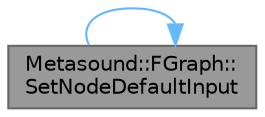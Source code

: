 digraph "Metasound::FGraph::SetNodeDefaultInput"
{
 // INTERACTIVE_SVG=YES
 // LATEX_PDF_SIZE
  bgcolor="transparent";
  edge [fontname=Helvetica,fontsize=10,labelfontname=Helvetica,labelfontsize=10];
  node [fontname=Helvetica,fontsize=10,shape=box,height=0.2,width=0.4];
  rankdir="LR";
  Node1 [id="Node000001",label="Metasound::FGraph::\lSetNodeDefaultInput",height=0.2,width=0.4,color="gray40", fillcolor="grey60", style="filled", fontcolor="black",tooltip="Set the input default literal for a node that exists in the graph."];
  Node1 -> Node1 [id="edge1_Node000001_Node000001",color="steelblue1",style="solid",tooltip=" "];
}
